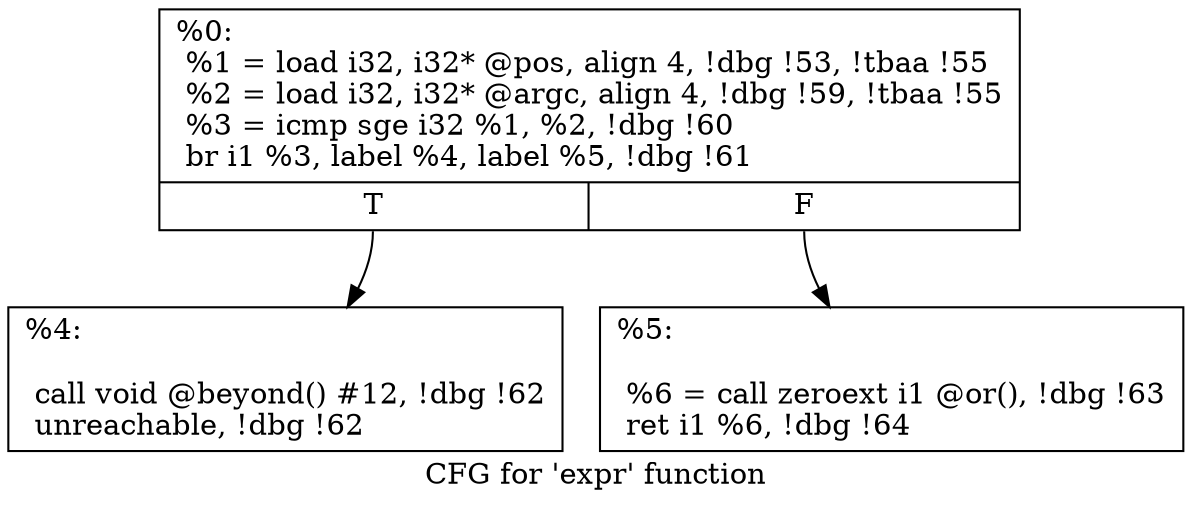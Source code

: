 digraph "CFG for 'expr' function" {
	label="CFG for 'expr' function";

	Node0x1dbaff0 [shape=record,label="{%0:\l  %1 = load i32, i32* @pos, align 4, !dbg !53, !tbaa !55\l  %2 = load i32, i32* @argc, align 4, !dbg !59, !tbaa !55\l  %3 = icmp sge i32 %1, %2, !dbg !60\l  br i1 %3, label %4, label %5, !dbg !61\l|{<s0>T|<s1>F}}"];
	Node0x1dbaff0:s0 -> Node0x1dbbba0;
	Node0x1dbaff0:s1 -> Node0x1dbbbf0;
	Node0x1dbbba0 [shape=record,label="{%4:\l\l  call void @beyond() #12, !dbg !62\l  unreachable, !dbg !62\l}"];
	Node0x1dbbbf0 [shape=record,label="{%5:\l\l  %6 = call zeroext i1 @or(), !dbg !63\l  ret i1 %6, !dbg !64\l}"];
}
